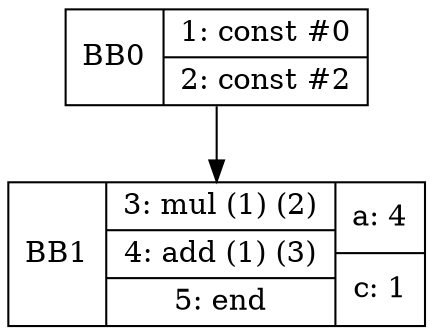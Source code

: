 digraph G {
bb0 [shape=record, label="<b>BB0 | {1: const #0|2: const #2}"];
bb1 [shape=record, label="<b>BB1 | {3: mul (1) (2)|4: add (1) (3)|5: end}| {a: 4 | c: 1}"];
bb0:s -> bb1:n ;
}